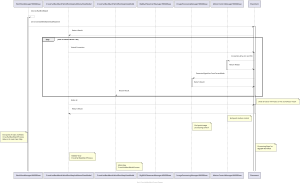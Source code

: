 @startuml CrossHairBestMatchProcess
scale 300 width
skinparam padding 10
skinparam nodesep 60
!define DARKBLUE #0000A0
!define DARKGREEN #008000
!define DARKORANGE #FF8C00
!define DARKRED #FF0000

participant WorkflowManagerHR600Base
participant CrossHairBestMatchWorkflowStepAdditionalViewModel
participant CrossHairBestMatchWorkflowStepViewModel
participant BigBGAPlacementManagerHR600Base
participant ImageProcessingManagerHR600Base
participant MotionControlManagerHR600Base

WorkflowManagerHR600Base --> WorkflowManagerHR600Base : toCrossHairBestMatch\n
activate WorkflowManagerHR600Base
WorkflowManagerHR600Base --> Placement : Init CrossHairBestMatchStateMachine\n
activate Placement
Placement --> CrossHairBestMatchWorkflowStepAdditionalViewModel : Return Result\n
loop until virtual Best Match is Ok
  CrossHairBestMatchWorkflowStepAdditionalViewModel --> Placement : Virtual Correction\n
  activate Placement
  Placement --> MotionControlManagerHR600Base : Correction drive X,Y and Phi\n
  activate MotionControlManagerHR600Base
  MotionControlManagerHR600Base --> Placement : Return Result\n
  deactivate MotionControlManagerHR600Base
  Placement --> ImageProcessingManagerHR600Base : Excecute Algorithm FourCornerMatch\n
  activate ImageProcessingManagerHR600Base
  ImageProcessingManagerHR600Base --> Placement : Return Result\n
  deactivate ImageProcessingManagerHR600Base
  Placement --> CrossHairBestMatchWorkflowStepViewModel : Return Result\n
  deactivate Placement
end loop

CrossHairBestMatchWorkflowStepAdditionalViewModel --> Placement : Undo all\n
activate Placement
  note right
  Undo all action will reset to first found best match
  end note
Placement --> CrossHairBestMatchWorkflowStepAdditionalViewModel : Return Result\n
deactivate Placement

note right of MotionControlManagerHR600Base 
  End point motion control
end note

note right of ImageProcessingManagerHR600Base 
  End point image 
  processing control
end note

note left of WorkflowManagerHR600Base 
  End point of main workflow 
  CrossHairBestMatchProcess
  Returns to next main Step
end note

note right of Placement 
  Processing Base for 
  BigGBA Workflow
end note

note right of CrossHairBestMatchWorkflowStepAdditionalViewModel 
  SideBar View
  CrossHairBestMatchProcess
end note

note right of CrossHairBestMatchWorkflowStepViewModel 
  Main View
  CrossHairBestMatchProcess
end note

footer == End of CrossHairBestMatchProcess Diagram ==

@enduml